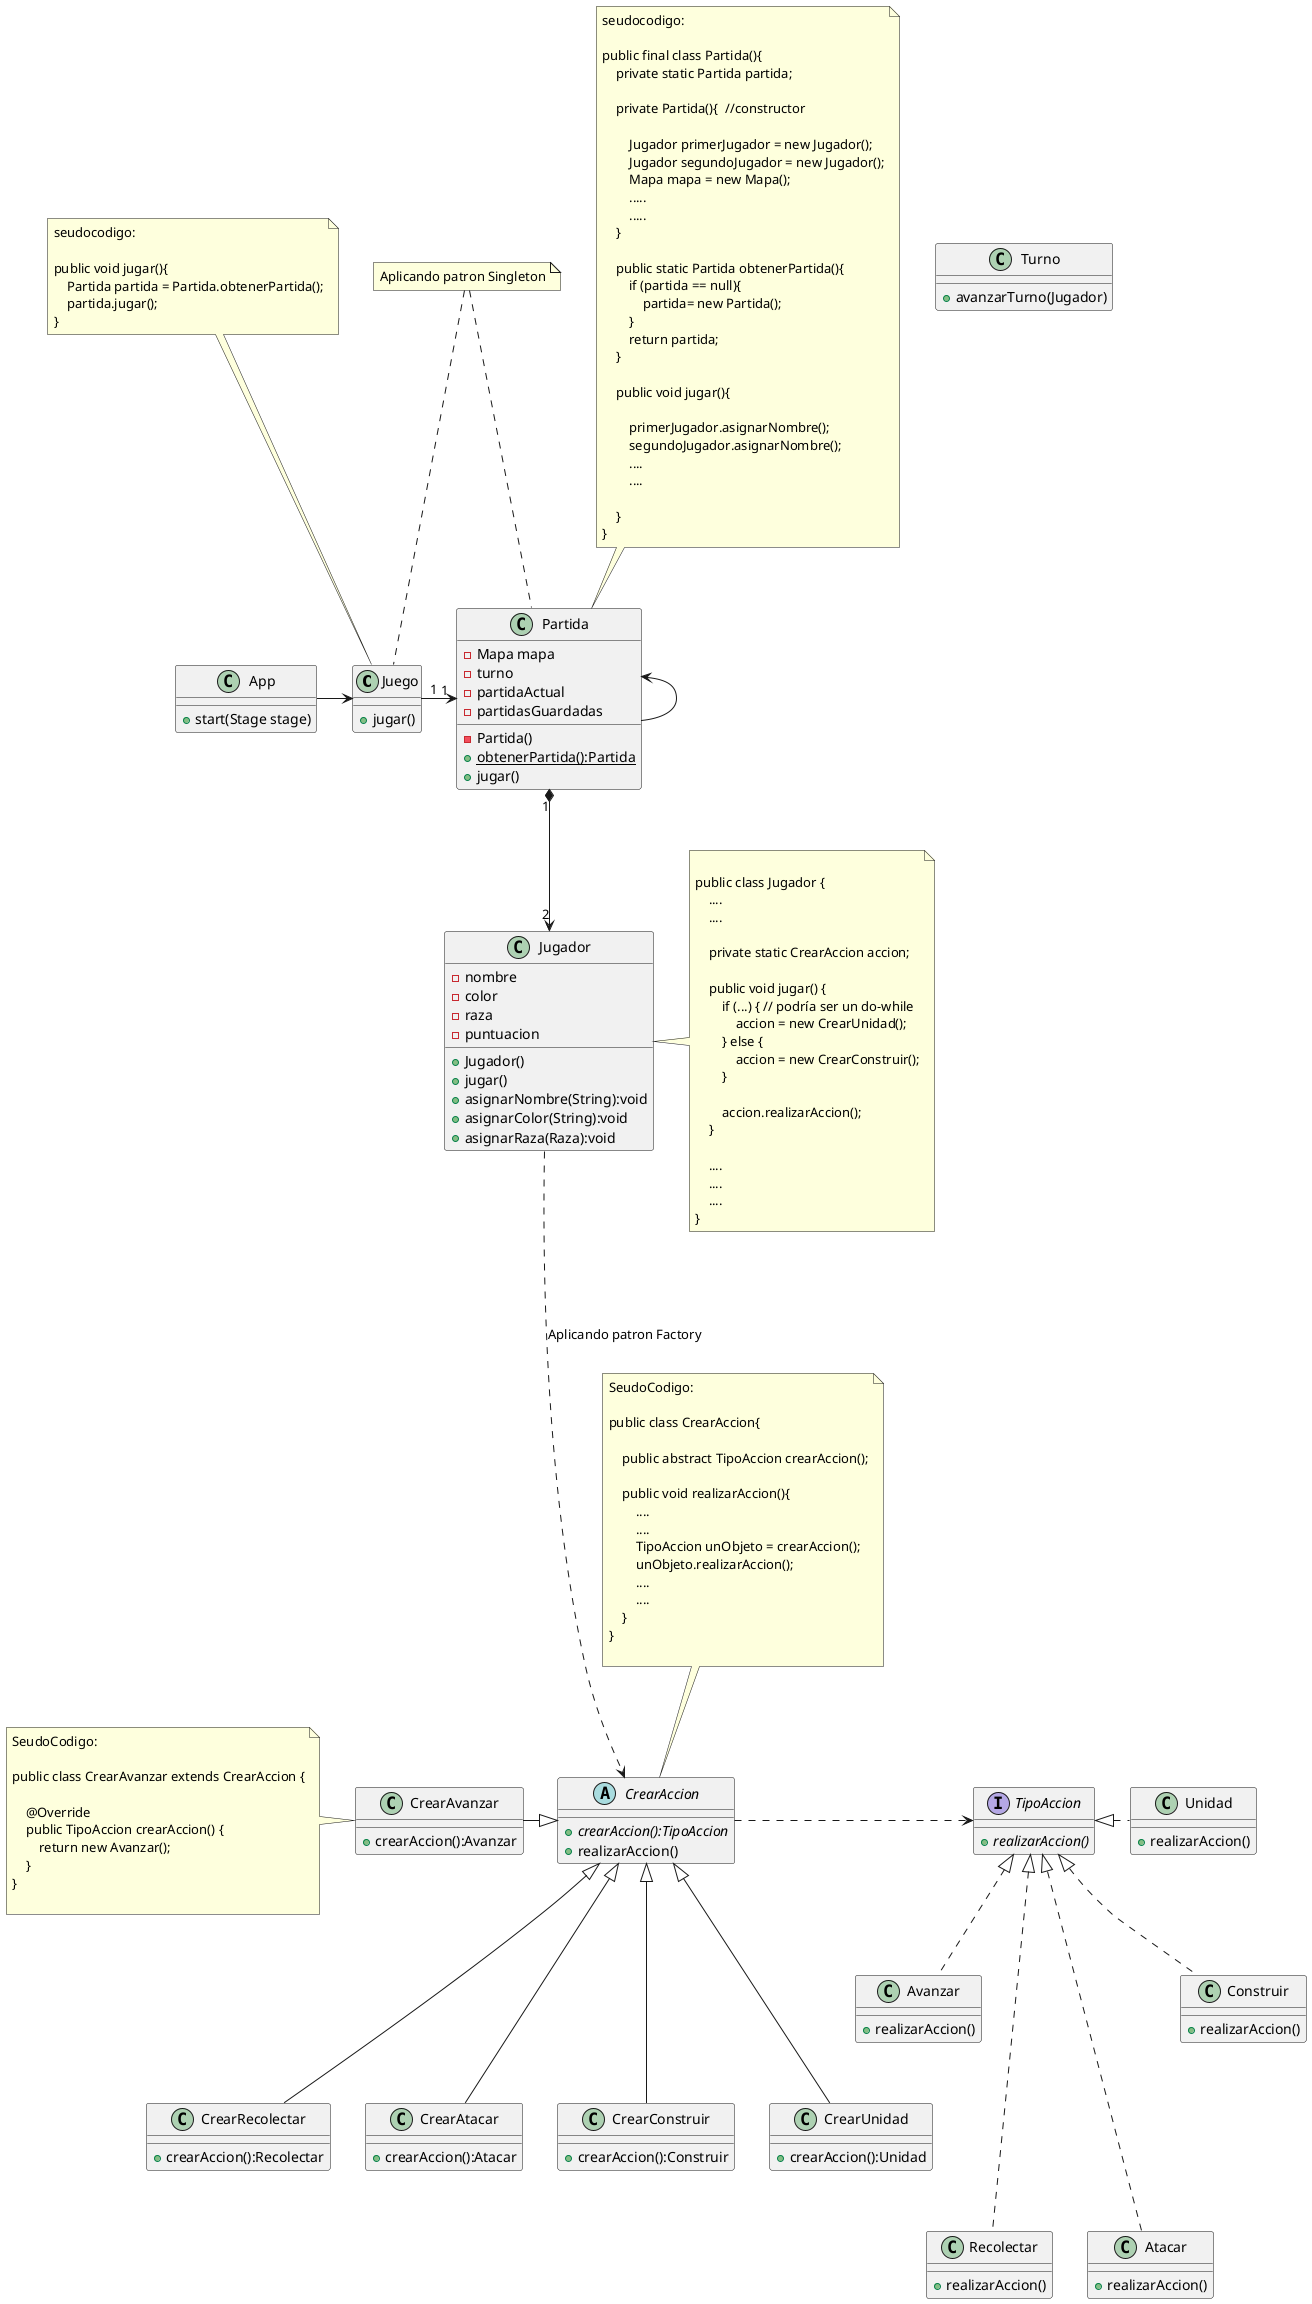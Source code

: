@startuml

class Juego {

    + jugar()
}

note top of Juego
    seudocodigo:

    public void jugar(){
        Partida partida = Partida.obtenerPartida();
        partida.jugar();
    }
end note

class Partida {
     -Mapa mapa
     -turno
     - partidaActual
     - partidasGuardadas
     - Partida()
     +{static}obtenerPartida():Partida
     + jugar()

}





note top of Partida
    seudocodigo:

    public final class Partida(){
        private static Partida partida;

        private Partida(){  //constructor

            Jugador primerJugador = new Jugador();
            Jugador segundoJugador = new Jugador();
            Mapa mapa = new Mapa();
            .....
            .....
        }

        public static Partida obtenerPartida(){
            if (partida == null){
                partida= new Partida();
            }
            return partida;
        }

        public void jugar(){

            primerJugador.asignarNombre();
            segundoJugador.asignarNombre();
            ....
            ....

        }
    }
end note

class Jugador {
    - nombre
    - color
    - raza
    - puntuacion

    + Jugador()
    + jugar()
    + asignarNombre(String):void
    + asignarColor(String):void
    + asignarRaza(Raza):void


}





class Turno {

   +avanzarTurno(Jugador)

}

class App{
    +start(Stage stage)
}


Juego "1"->"1"Partida

Partida<-Partida

Partida "1" *-down->"2"Jugador

App -> Juego



note "Aplicando patron Singleton" as N2
Partida .left. N2
N2 .. Juego



interface TipoAccion{
    +{abstract}realizarAccion()

}

class Avanzar{
    +realizarAccion()
}




class Recolectar{
    +realizarAccion()
}
class Atacar{
    +realizarAccion()
}
class Construir{
    +realizarAccion()
}
class Unidad{
    +realizarAccion()

}


TipoAccion<|.. Avanzar
TipoAccion<|.... Recolectar
TipoAccion<|.... Atacar
TipoAccion<|.. Construir
TipoAccion<|..right.. Unidad

abstract CrearAccion{
    +{abstract}crearAccion():TipoAccion
    + realizarAccion()
}
note top of CrearAccion
SeudoCodigo:

public class CrearAccion{

    public abstract TipoAccion crearAccion();

    public void realizarAccion(){
        ....
        ....
        TipoAccion unObjeto = crearAccion();
        unObjeto.realizarAccion();
        ....
        ....
    }
}

end note
class CrearAvanzar{
    +crearAccion():Avanzar
}
note left of CrearAvanzar
SeudoCodigo:

public class CrearAvanzar extends CrearAccion {

    @Override
    public TipoAccion crearAccion() {
        return new Avanzar();
    }
}

end note



class CrearRecolectar{
    +crearAccion():Recolectar
}
class CrearAtacar{
    +crearAccion():Atacar
}
class CrearConstruir{
    +crearAccion():Construir
}
class CrearUnidad{
    +crearAccion():Unidad
}

CrearAccion .right.> TipoAccion

CrearAccion <|-left- CrearAvanzar
CrearAccion <|--- CrearRecolectar
CrearAccion <|--- CrearAtacar
CrearAccion <|--- CrearConstruir
CrearAccion <|--- CrearUnidad


Jugador ....> CrearAccion: Aplicando patron Factory

note right of Jugador

    public class Jugador {
        ....
        ....

        private static CrearAccion accion;

        public void jugar() {
            if (...) { // podría ser un do-while
                accion = new CrearUnidad();
            } else {
                accion = new CrearConstruir();
            }

            accion.realizarAccion();
        }

        ....
        ....
        ....
    }
end note

@enduml